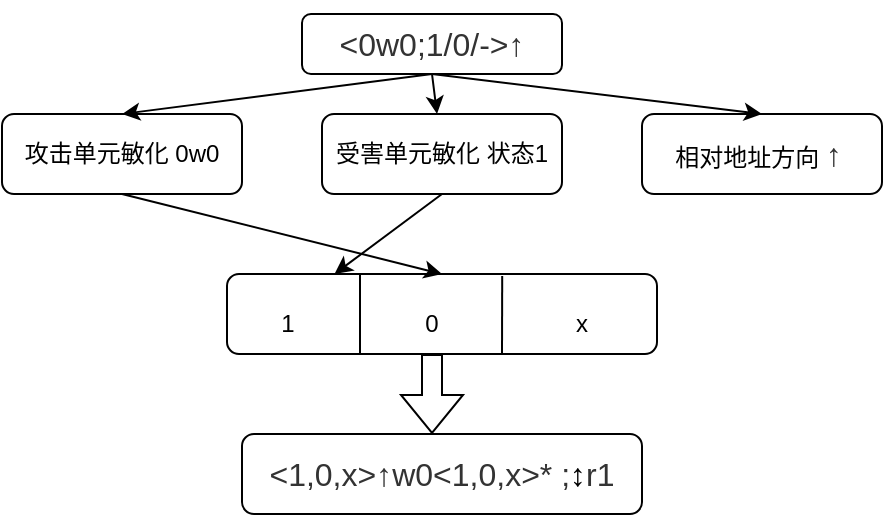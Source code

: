 <mxfile version="20.5.1" type="github">
  <diagram id="ruv5yLbRzJieiHYEBziF" name="第 1 页">
    <mxGraphModel dx="1422" dy="794" grid="0" gridSize="10" guides="1" tooltips="1" connect="1" arrows="1" fold="1" page="0" pageScale="1" pageWidth="827" pageHeight="1169" math="0" shadow="0">
      <root>
        <mxCell id="0" />
        <mxCell id="1" parent="0" />
        <mxCell id="Gj9aPuLcl7VE9s97e4JX-1" value="&lt;p class=&quot;MsoNormal&quot;&gt;&lt;span style=&quot;color: rgb(51, 51, 51); letter-spacing: 0pt; font-size: 12pt; background: rgb(255, 255, 255);&quot;&gt;&amp;lt;0w0;1/0/-&amp;gt;↑&lt;/span&gt;&lt;/p&gt;" style="rounded=1;whiteSpace=wrap;html=1;" parent="1" vertex="1">
          <mxGeometry x="320" y="250" width="130" height="30" as="geometry" />
        </mxCell>
        <mxCell id="Gj9aPuLcl7VE9s97e4JX-3" value="攻击单元敏化 0w0" style="rounded=1;whiteSpace=wrap;html=1;" parent="1" vertex="1">
          <mxGeometry x="170" y="300" width="120" height="40" as="geometry" />
        </mxCell>
        <mxCell id="Gj9aPuLcl7VE9s97e4JX-4" value="受害单元敏化 状态1" style="rounded=1;whiteSpace=wrap;html=1;" parent="1" vertex="1">
          <mxGeometry x="330" y="300" width="120" height="40" as="geometry" />
        </mxCell>
        <mxCell id="Gj9aPuLcl7VE9s97e4JX-5" value="相对地址方向&amp;nbsp;&lt;span style=&quot;background-color: rgb(255, 255, 255); color: rgb(51, 51, 51); font-size: 12pt; letter-spacing: 0pt;&quot;&gt;↑&lt;/span&gt;&lt;span style=&quot;background-color: initial;&quot;&gt;&amp;nbsp;&lt;/span&gt;" style="rounded=1;whiteSpace=wrap;html=1;" parent="1" vertex="1">
          <mxGeometry x="490" y="300" width="120" height="40" as="geometry" />
        </mxCell>
        <mxCell id="Gj9aPuLcl7VE9s97e4JX-6" value="" style="endArrow=classic;html=1;rounded=0;exitX=0.5;exitY=1;exitDx=0;exitDy=0;entryX=0.5;entryY=0;entryDx=0;entryDy=0;" parent="1" source="Gj9aPuLcl7VE9s97e4JX-1" target="Gj9aPuLcl7VE9s97e4JX-3" edge="1">
          <mxGeometry width="50" height="50" relative="1" as="geometry">
            <mxPoint x="480" y="490" as="sourcePoint" />
            <mxPoint x="530" y="440" as="targetPoint" />
          </mxGeometry>
        </mxCell>
        <mxCell id="Gj9aPuLcl7VE9s97e4JX-7" value="" style="endArrow=classic;html=1;rounded=0;exitX=0.5;exitY=1;exitDx=0;exitDy=0;" parent="1" source="Gj9aPuLcl7VE9s97e4JX-1" target="Gj9aPuLcl7VE9s97e4JX-4" edge="1">
          <mxGeometry width="50" height="50" relative="1" as="geometry">
            <mxPoint x="480" y="490" as="sourcePoint" />
            <mxPoint x="530" y="440" as="targetPoint" />
          </mxGeometry>
        </mxCell>
        <mxCell id="Gj9aPuLcl7VE9s97e4JX-8" value="" style="endArrow=classic;html=1;rounded=0;exitX=0.5;exitY=1;exitDx=0;exitDy=0;entryX=0.5;entryY=0;entryDx=0;entryDy=0;" parent="1" source="Gj9aPuLcl7VE9s97e4JX-1" target="Gj9aPuLcl7VE9s97e4JX-5" edge="1">
          <mxGeometry width="50" height="50" relative="1" as="geometry">
            <mxPoint x="480" y="490" as="sourcePoint" />
            <mxPoint x="530" y="440" as="targetPoint" />
          </mxGeometry>
        </mxCell>
        <mxCell id="Gj9aPuLcl7VE9s97e4JX-9" value="" style="rounded=1;whiteSpace=wrap;html=1;" parent="1" vertex="1">
          <mxGeometry x="282.5" y="380" width="215" height="40" as="geometry" />
        </mxCell>
        <mxCell id="Gj9aPuLcl7VE9s97e4JX-11" value="" style="endArrow=none;html=1;rounded=0;" parent="1" edge="1">
          <mxGeometry width="50" height="50" relative="1" as="geometry">
            <mxPoint x="349" y="420" as="sourcePoint" />
            <mxPoint x="349" y="380" as="targetPoint" />
          </mxGeometry>
        </mxCell>
        <mxCell id="Gj9aPuLcl7VE9s97e4JX-12" value="" style="endArrow=none;html=1;rounded=0;entryX=0.64;entryY=0.025;entryDx=0;entryDy=0;entryPerimeter=0;" parent="1" target="Gj9aPuLcl7VE9s97e4JX-9" edge="1">
          <mxGeometry width="50" height="50" relative="1" as="geometry">
            <mxPoint x="420" y="420" as="sourcePoint" />
            <mxPoint x="530" y="440" as="targetPoint" />
          </mxGeometry>
        </mxCell>
        <mxCell id="Gj9aPuLcl7VE9s97e4JX-14" value="" style="endArrow=classic;html=1;rounded=0;exitX=0.5;exitY=1;exitDx=0;exitDy=0;entryX=0.25;entryY=0;entryDx=0;entryDy=0;" parent="1" source="Gj9aPuLcl7VE9s97e4JX-4" target="Gj9aPuLcl7VE9s97e4JX-9" edge="1">
          <mxGeometry width="50" height="50" relative="1" as="geometry">
            <mxPoint x="480" y="490" as="sourcePoint" />
            <mxPoint x="530" y="440" as="targetPoint" />
          </mxGeometry>
        </mxCell>
        <mxCell id="Gj9aPuLcl7VE9s97e4JX-15" value="1" style="text;html=1;strokeColor=none;fillColor=none;align=center;verticalAlign=middle;whiteSpace=wrap;rounded=0;" parent="1" vertex="1">
          <mxGeometry x="282.5" y="390" width="60" height="30" as="geometry" />
        </mxCell>
        <mxCell id="Gj9aPuLcl7VE9s97e4JX-16" value="" style="endArrow=classic;html=1;rounded=0;exitX=0.5;exitY=1;exitDx=0;exitDy=0;entryX=0.5;entryY=0;entryDx=0;entryDy=0;" parent="1" source="Gj9aPuLcl7VE9s97e4JX-3" target="Gj9aPuLcl7VE9s97e4JX-9" edge="1">
          <mxGeometry width="50" height="50" relative="1" as="geometry">
            <mxPoint x="480" y="490" as="sourcePoint" />
            <mxPoint x="530" y="440" as="targetPoint" />
          </mxGeometry>
        </mxCell>
        <mxCell id="Gj9aPuLcl7VE9s97e4JX-17" value="0" style="text;html=1;strokeColor=none;fillColor=none;align=center;verticalAlign=middle;whiteSpace=wrap;rounded=0;" parent="1" vertex="1">
          <mxGeometry x="355" y="390" width="60" height="30" as="geometry" />
        </mxCell>
        <mxCell id="Gj9aPuLcl7VE9s97e4JX-18" value="x" style="text;html=1;strokeColor=none;fillColor=none;align=center;verticalAlign=middle;whiteSpace=wrap;rounded=0;" parent="1" vertex="1">
          <mxGeometry x="430" y="390" width="60" height="30" as="geometry" />
        </mxCell>
        <mxCell id="yGZ9slkITcPbdUHL9qY2-1" value="" style="shape=flexArrow;endArrow=classic;html=1;rounded=0;exitX=0.5;exitY=1;exitDx=0;exitDy=0;" edge="1" parent="1" source="Gj9aPuLcl7VE9s97e4JX-17">
          <mxGeometry width="50" height="50" relative="1" as="geometry">
            <mxPoint x="390" y="430" as="sourcePoint" />
            <mxPoint x="385" y="460" as="targetPoint" />
          </mxGeometry>
        </mxCell>
        <mxCell id="yGZ9slkITcPbdUHL9qY2-2" value="&lt;p class=&quot;MsoNormal&quot;&gt;&lt;span style=&quot;font-family: 宋体; color: rgb(51, 51, 51); letter-spacing: 0pt; font-size: 12pt; background: rgb(255, 255, 255);&quot;&gt;&lt;font face=&quot;Helvetica&quot;&gt;&amp;lt;1,0,x&amp;gt;&lt;/font&gt;&lt;font face=&quot;宋体&quot;&gt;↑&lt;/font&gt;&lt;font face=&quot;Helvetica&quot;&gt;w0&amp;lt;1,0,x&amp;gt;* ;&lt;/font&gt;&lt;/span&gt;&lt;span style=&quot;letter-spacing: 0pt; font-size: 12pt; background: rgb(255, 255, 255);&quot;&gt;&lt;font face=&quot;Helvetica&quot;&gt;↕&lt;/font&gt;&lt;/span&gt;&lt;span style=&quot;font-family: 宋体; color: rgb(51, 51, 51); letter-spacing: 0pt; font-size: 12pt; background: rgb(255, 255, 255);&quot;&gt;&lt;font face=&quot;Helvetica&quot;&gt;r1&lt;/font&gt;&lt;/span&gt;&lt;/p&gt;" style="rounded=1;whiteSpace=wrap;html=1;" vertex="1" parent="1">
          <mxGeometry x="290" y="460" width="200" height="40" as="geometry" />
        </mxCell>
      </root>
    </mxGraphModel>
  </diagram>
</mxfile>
